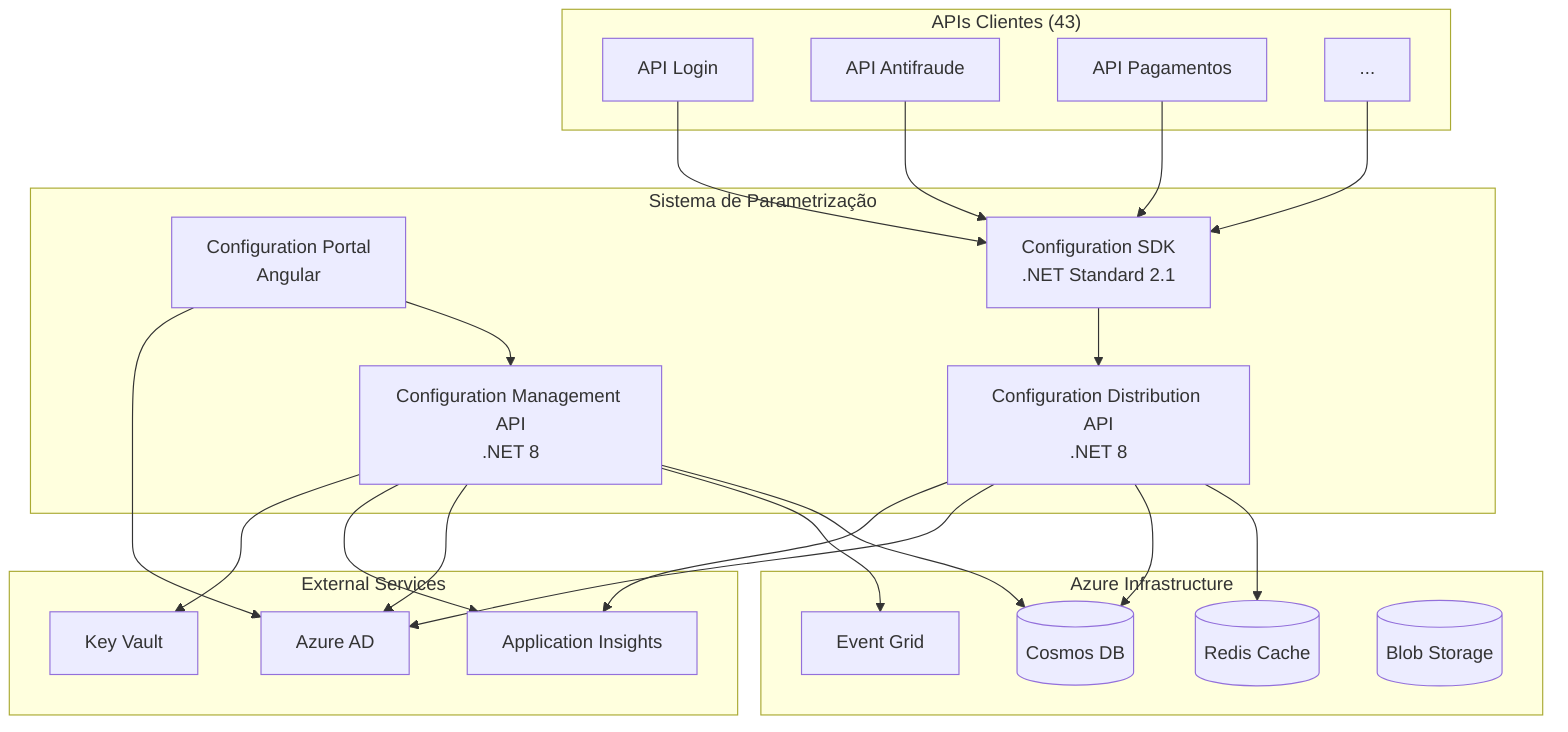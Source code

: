 graph TB
    subgraph "APIs Clientes (43)"
        API1[API Login]
        API2[API Antifraude]
        API3[API Pagamentos]
        APIX[...]
    end
    
    subgraph "Sistema de Parametrização"
        PORTAL[Configuration Portal<br/>Angular]
        MGMT[Configuration Management API<br/>.NET 8]
        DIST[Configuration Distribution API<br/>.NET 8]
        SDK[Configuration SDK<br/>.NET Standard 2.1]
    end
    
    subgraph "Azure Infrastructure"
        COSMOS[(Cosmos DB)]
        REDIS[(Redis Cache)]
        EVENTS[Event Grid]
        STORAGE[(Blob Storage)]
    end
    
    subgraph "External Services"
        AAD[Azure AD]
        INSIGHTS[Application Insights]
        KEYVAULT[Key Vault]
    end
    
    API1 --> SDK
    API2 --> SDK
    API3 --> SDK
    APIX --> SDK
    
    SDK --> DIST
    PORTAL --> MGMT
    MGMT --> COSMOS
    MGMT --> EVENTS
    DIST --> REDIS
    DIST --> COSMOS
    
    PORTAL --> AAD
    MGMT --> AAD
    DIST --> AAD
    
    MGMT --> INSIGHTS
    DIST --> INSIGHTS
    MGMT --> KEYVAULT